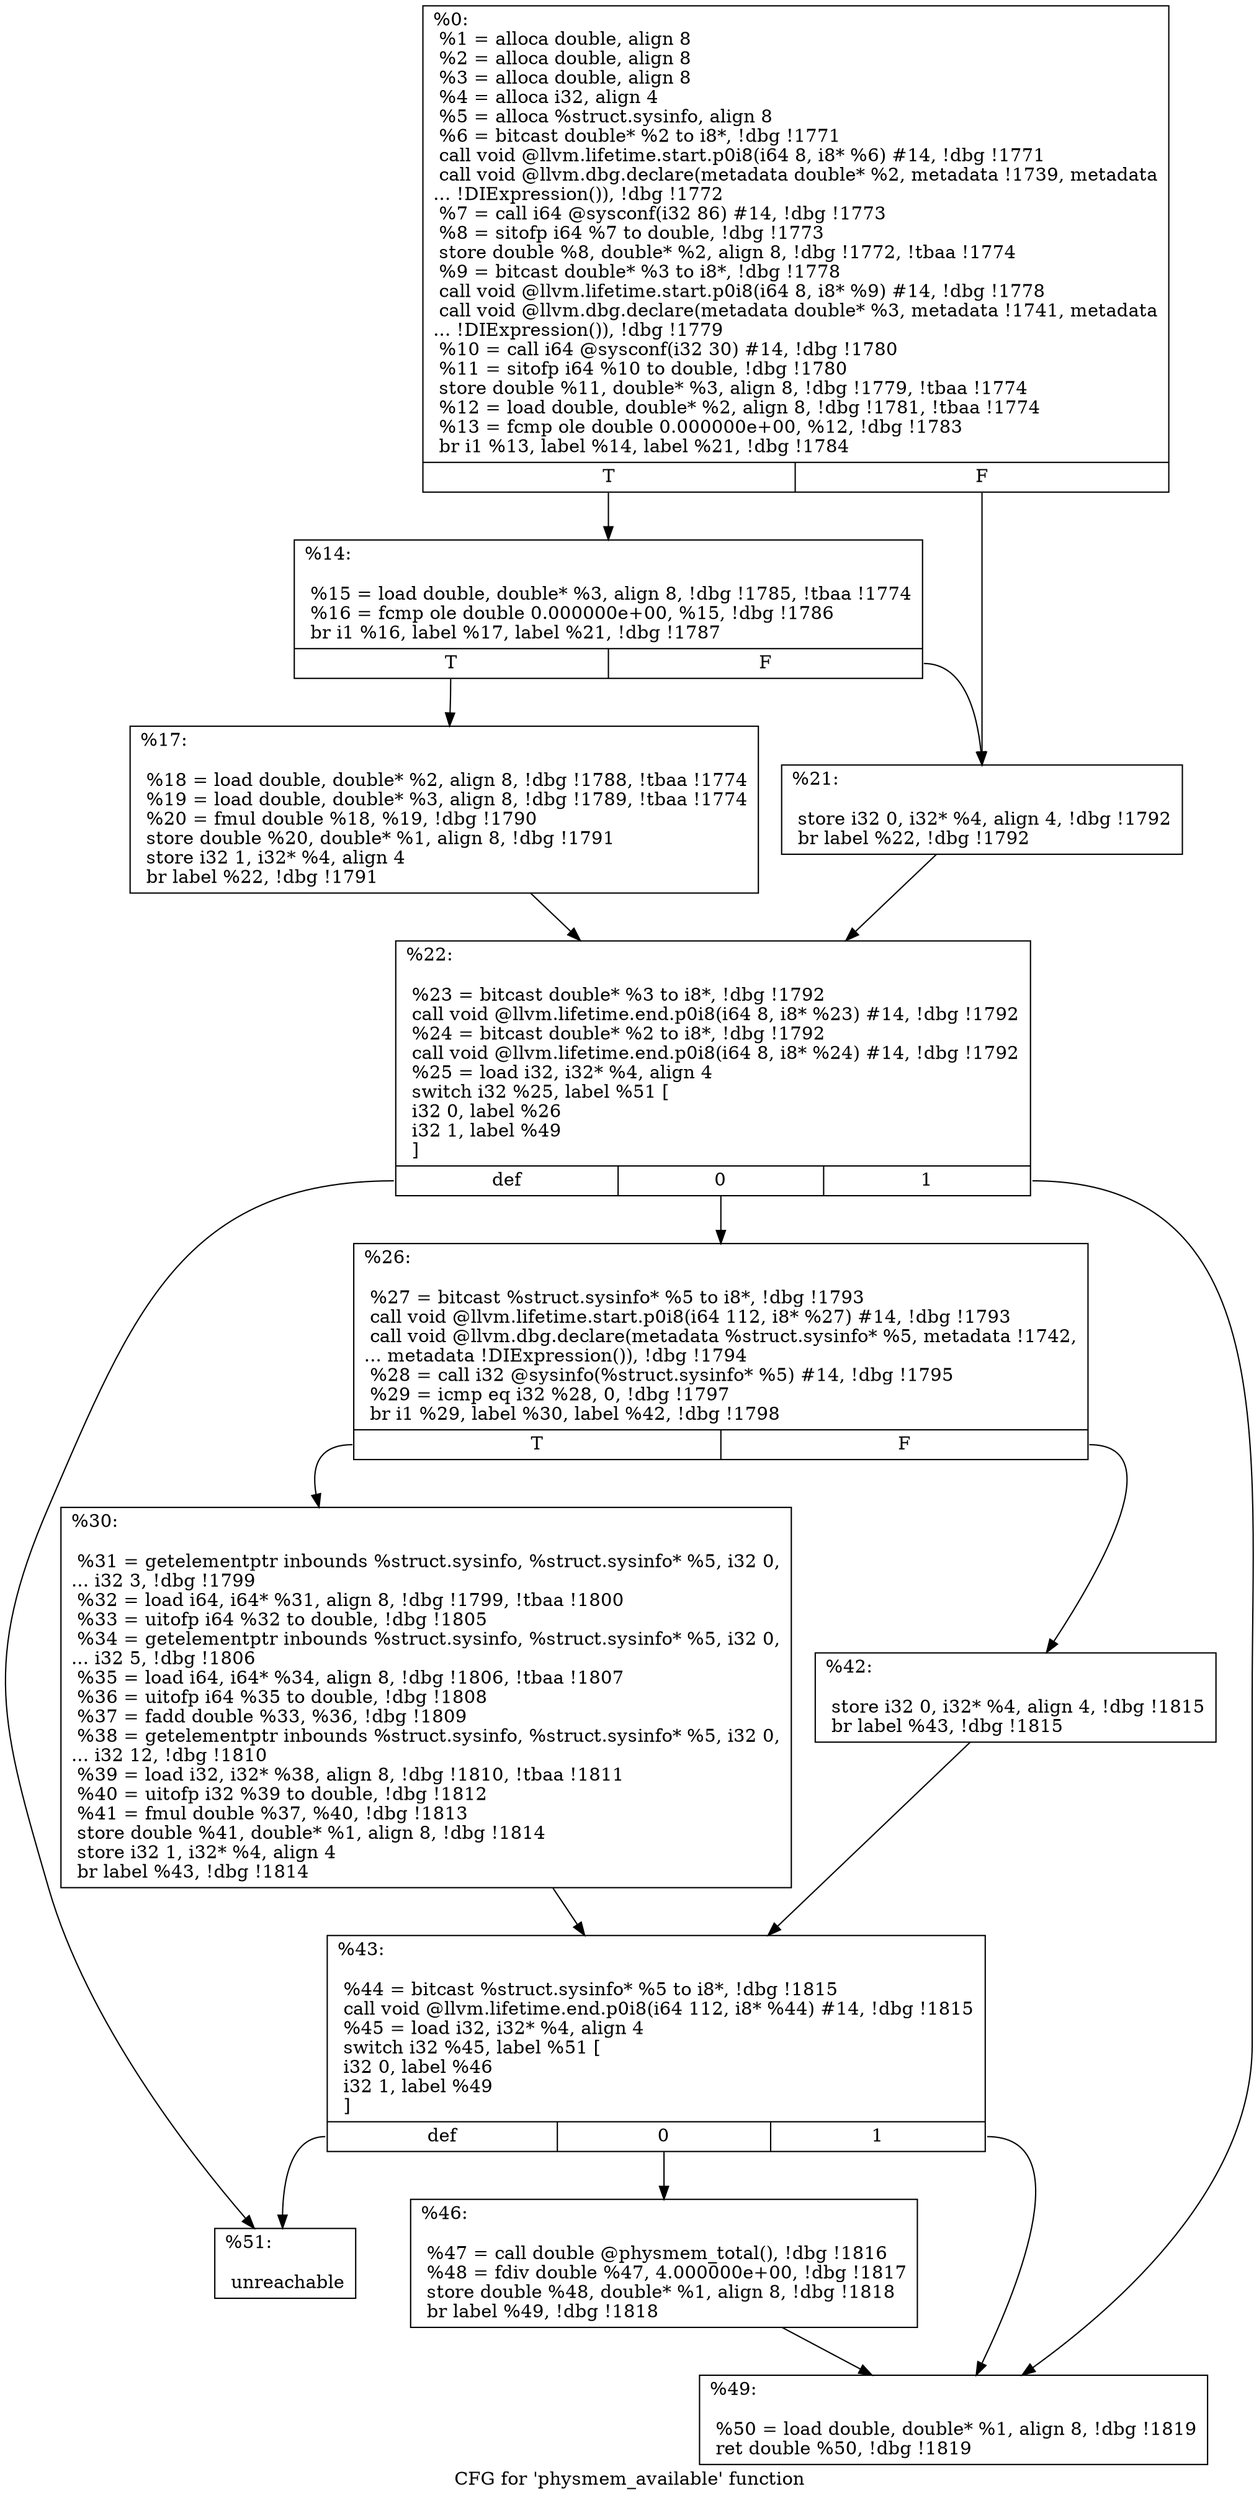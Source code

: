 digraph "CFG for 'physmem_available' function" {
	label="CFG for 'physmem_available' function";

	Node0x21968f0 [shape=record,label="{%0:\l  %1 = alloca double, align 8\l  %2 = alloca double, align 8\l  %3 = alloca double, align 8\l  %4 = alloca i32, align 4\l  %5 = alloca %struct.sysinfo, align 8\l  %6 = bitcast double* %2 to i8*, !dbg !1771\l  call void @llvm.lifetime.start.p0i8(i64 8, i8* %6) #14, !dbg !1771\l  call void @llvm.dbg.declare(metadata double* %2, metadata !1739, metadata\l... !DIExpression()), !dbg !1772\l  %7 = call i64 @sysconf(i32 86) #14, !dbg !1773\l  %8 = sitofp i64 %7 to double, !dbg !1773\l  store double %8, double* %2, align 8, !dbg !1772, !tbaa !1774\l  %9 = bitcast double* %3 to i8*, !dbg !1778\l  call void @llvm.lifetime.start.p0i8(i64 8, i8* %9) #14, !dbg !1778\l  call void @llvm.dbg.declare(metadata double* %3, metadata !1741, metadata\l... !DIExpression()), !dbg !1779\l  %10 = call i64 @sysconf(i32 30) #14, !dbg !1780\l  %11 = sitofp i64 %10 to double, !dbg !1780\l  store double %11, double* %3, align 8, !dbg !1779, !tbaa !1774\l  %12 = load double, double* %2, align 8, !dbg !1781, !tbaa !1774\l  %13 = fcmp ole double 0.000000e+00, %12, !dbg !1783\l  br i1 %13, label %14, label %21, !dbg !1784\l|{<s0>T|<s1>F}}"];
	Node0x21968f0:s0 -> Node0x2196940;
	Node0x21968f0:s1 -> Node0x21969e0;
	Node0x2196940 [shape=record,label="{%14:\l\l  %15 = load double, double* %3, align 8, !dbg !1785, !tbaa !1774\l  %16 = fcmp ole double 0.000000e+00, %15, !dbg !1786\l  br i1 %16, label %17, label %21, !dbg !1787\l|{<s0>T|<s1>F}}"];
	Node0x2196940:s0 -> Node0x2196990;
	Node0x2196940:s1 -> Node0x21969e0;
	Node0x2196990 [shape=record,label="{%17:\l\l  %18 = load double, double* %2, align 8, !dbg !1788, !tbaa !1774\l  %19 = load double, double* %3, align 8, !dbg !1789, !tbaa !1774\l  %20 = fmul double %18, %19, !dbg !1790\l  store double %20, double* %1, align 8, !dbg !1791\l  store i32 1, i32* %4, align 4\l  br label %22, !dbg !1791\l}"];
	Node0x2196990 -> Node0x2196a30;
	Node0x21969e0 [shape=record,label="{%21:\l\l  store i32 0, i32* %4, align 4, !dbg !1792\l  br label %22, !dbg !1792\l}"];
	Node0x21969e0 -> Node0x2196a30;
	Node0x2196a30 [shape=record,label="{%22:\l\l  %23 = bitcast double* %3 to i8*, !dbg !1792\l  call void @llvm.lifetime.end.p0i8(i64 8, i8* %23) #14, !dbg !1792\l  %24 = bitcast double* %2 to i8*, !dbg !1792\l  call void @llvm.lifetime.end.p0i8(i64 8, i8* %24) #14, !dbg !1792\l  %25 = load i32, i32* %4, align 4\l  switch i32 %25, label %51 [\l    i32 0, label %26\l    i32 1, label %49\l  ]\l|{<s0>def|<s1>0|<s2>1}}"];
	Node0x2196a30:s0 -> Node0x2196c60;
	Node0x2196a30:s1 -> Node0x2196a80;
	Node0x2196a30:s2 -> Node0x2196c10;
	Node0x2196a80 [shape=record,label="{%26:\l\l  %27 = bitcast %struct.sysinfo* %5 to i8*, !dbg !1793\l  call void @llvm.lifetime.start.p0i8(i64 112, i8* %27) #14, !dbg !1793\l  call void @llvm.dbg.declare(metadata %struct.sysinfo* %5, metadata !1742,\l... metadata !DIExpression()), !dbg !1794\l  %28 = call i32 @sysinfo(%struct.sysinfo* %5) #14, !dbg !1795\l  %29 = icmp eq i32 %28, 0, !dbg !1797\l  br i1 %29, label %30, label %42, !dbg !1798\l|{<s0>T|<s1>F}}"];
	Node0x2196a80:s0 -> Node0x2196ad0;
	Node0x2196a80:s1 -> Node0x2196b20;
	Node0x2196ad0 [shape=record,label="{%30:\l\l  %31 = getelementptr inbounds %struct.sysinfo, %struct.sysinfo* %5, i32 0,\l... i32 3, !dbg !1799\l  %32 = load i64, i64* %31, align 8, !dbg !1799, !tbaa !1800\l  %33 = uitofp i64 %32 to double, !dbg !1805\l  %34 = getelementptr inbounds %struct.sysinfo, %struct.sysinfo* %5, i32 0,\l... i32 5, !dbg !1806\l  %35 = load i64, i64* %34, align 8, !dbg !1806, !tbaa !1807\l  %36 = uitofp i64 %35 to double, !dbg !1808\l  %37 = fadd double %33, %36, !dbg !1809\l  %38 = getelementptr inbounds %struct.sysinfo, %struct.sysinfo* %5, i32 0,\l... i32 12, !dbg !1810\l  %39 = load i32, i32* %38, align 8, !dbg !1810, !tbaa !1811\l  %40 = uitofp i32 %39 to double, !dbg !1812\l  %41 = fmul double %37, %40, !dbg !1813\l  store double %41, double* %1, align 8, !dbg !1814\l  store i32 1, i32* %4, align 4\l  br label %43, !dbg !1814\l}"];
	Node0x2196ad0 -> Node0x2196b70;
	Node0x2196b20 [shape=record,label="{%42:\l\l  store i32 0, i32* %4, align 4, !dbg !1815\l  br label %43, !dbg !1815\l}"];
	Node0x2196b20 -> Node0x2196b70;
	Node0x2196b70 [shape=record,label="{%43:\l\l  %44 = bitcast %struct.sysinfo* %5 to i8*, !dbg !1815\l  call void @llvm.lifetime.end.p0i8(i64 112, i8* %44) #14, !dbg !1815\l  %45 = load i32, i32* %4, align 4\l  switch i32 %45, label %51 [\l    i32 0, label %46\l    i32 1, label %49\l  ]\l|{<s0>def|<s1>0|<s2>1}}"];
	Node0x2196b70:s0 -> Node0x2196c60;
	Node0x2196b70:s1 -> Node0x2196bc0;
	Node0x2196b70:s2 -> Node0x2196c10;
	Node0x2196bc0 [shape=record,label="{%46:\l\l  %47 = call double @physmem_total(), !dbg !1816\l  %48 = fdiv double %47, 4.000000e+00, !dbg !1817\l  store double %48, double* %1, align 8, !dbg !1818\l  br label %49, !dbg !1818\l}"];
	Node0x2196bc0 -> Node0x2196c10;
	Node0x2196c10 [shape=record,label="{%49:\l\l  %50 = load double, double* %1, align 8, !dbg !1819\l  ret double %50, !dbg !1819\l}"];
	Node0x2196c60 [shape=record,label="{%51:\l\l  unreachable\l}"];
}
